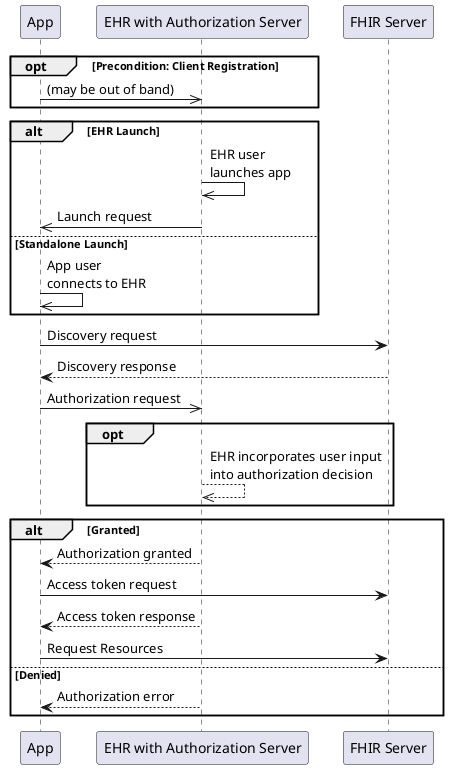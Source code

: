 @startuml
participant App
participant "EHR with Authorization Server" as EHR
participant "FHIR Server" as FHIR

opt  Precondition: Client Registration
    App ->> EHR: (may be out of band)
end
alt EHR Launch
    EHR->>EHR: EHR user \nlaunches app
    EHR->> App: Launch request
else Standalone Launch
    App->>App: App user \nconnects to EHR
end
App -> FHIR: Discovery request
FHIR --> App: Discovery response
App ->> EHR: Authorization request
opt 
    EHR-->> EHR: EHR incorporates user input\ninto authorization decision
end
alt Granted
    EHR --> App: Authorization granted
    App -> FHIR: Access token request
    EHR --> App: Access token response
    App -> FHIR: Request Resources
else Denied
    EHR --> App: Authorization error
end
@enduml
